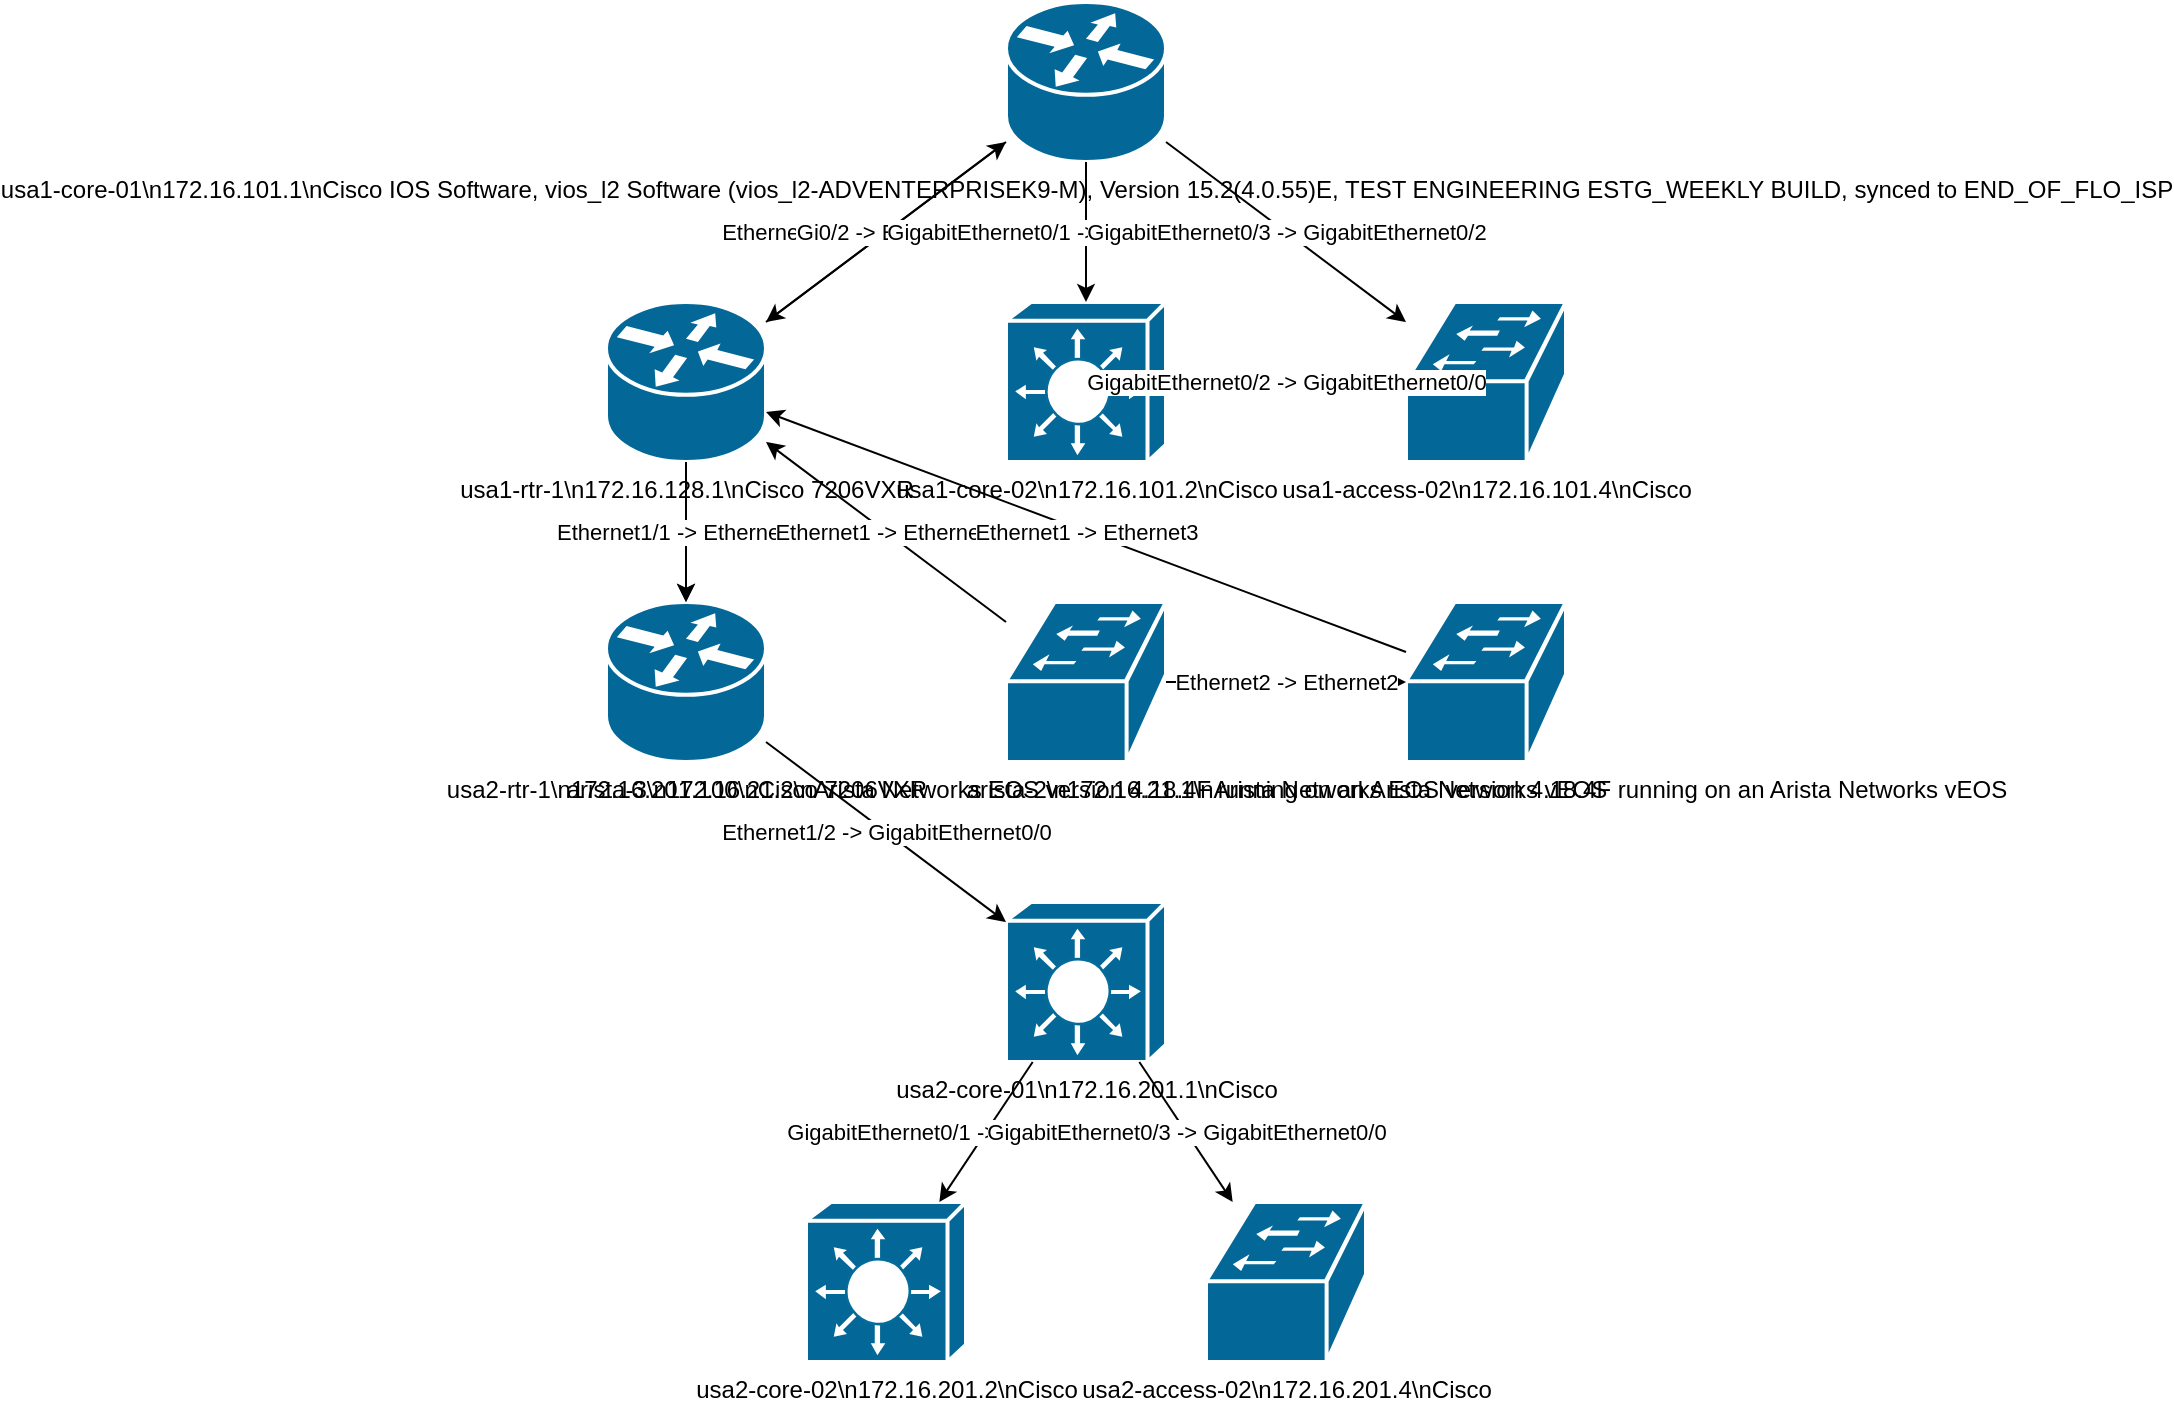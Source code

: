 <?xml version="1.0" ?>
<mxfile version="21.2.1" type="device">
  <diagram id="network_topology" name="Network Topology">
    <mxGraphModel dx="1000" dy="800" grid="1" gridSize="10" guides="1" tooltips="1" connect="1" arrows="1" fold="1" page="1" pageScale="1" pageWidth="850" pageHeight="1100" math="0" shadow="0">
      <root>
        <mxCell id="0"/>
        <mxCell id="root_1" parent="0"/>
        <mxCell id="node_2" vertex="1" parent="root_1" style="fillColor=#036897;strokeColor=#ffffff;strokeWidth=2;html=1;verticalLabelPosition=bottom;verticalAlign=top;align=center;shape=mxgraph.cisco.routers.router;sketch=0" value="usa1-core-01\n172.16.101.1\nCisco IOS Software, vios_l2 Software (vios_l2-ADVENTERPRISEK9-M), Version 15.2(4.0.55)E, TEST ENGINEERING ESTG_WEEKLY BUILD, synced to  END_OF_FLO_ISP">
          <mxGeometry x="1000" y="350" width="80" height="80" as="geometry"/>
        </mxCell>
        <mxCell id="node_3" vertex="1" parent="root_1" style="fillColor=#036897;strokeColor=#ffffff;strokeWidth=2;html=1;verticalLabelPosition=bottom;verticalAlign=top;align=center;shape=mxgraph.cisco.routers.router;sketch=0" value="usa1-rtr-1\n172.16.128.1\nCisco 7206VXR">
          <mxGeometry x="800" y="500" width="80" height="80" as="geometry"/>
        </mxCell>
        <mxCell id="node_4" vertex="1" parent="root_1" style="fillColor=#036897;strokeColor=#ffffff;strokeWidth=2;html=1;verticalLabelPosition=bottom;verticalAlign=top;align=center;shape=mxgraph.cisco.switches.layer_3_switch;sketch=0" value="usa1-core-02\n172.16.101.2\nCisco">
          <mxGeometry x="1000" y="500" width="80" height="80" as="geometry"/>
        </mxCell>
        <mxCell id="node_5" vertex="1" parent="root_1" style="fillColor=#036897;strokeColor=#ffffff;strokeWidth=2;html=1;verticalLabelPosition=bottom;verticalAlign=top;align=center;shape=mxgraph.cisco.switches.workgroup_switch;sketch=0" value="usa1-access-02\n172.16.101.4\nCisco">
          <mxGeometry x="1200" y="500" width="80" height="80" as="geometry"/>
        </mxCell>
        <mxCell id="node_6" vertex="1" parent="root_1" style="fillColor=#036897;strokeColor=#ffffff;strokeWidth=2;html=1;verticalLabelPosition=bottom;verticalAlign=top;align=center;shape=mxgraph.cisco.routers.router;sketch=0" value="usa2-rtr-1\n172.16.201.100\nCisco 7206VXR">
          <mxGeometry x="800" y="650" width="80" height="80" as="geometry"/>
        </mxCell>
        <mxCell id="node_7" vertex="1" parent="root_1" style="fillColor=#036897;strokeColor=#ffffff;strokeWidth=2;html=1;verticalLabelPosition=bottom;verticalAlign=top;align=center;shape=mxgraph.cisco.switches.workgroup_switch;sketch=0" value="arista-3\n172.16.21.2\nArista Networks EOS version 4.18.4F running on an Arista Networks vEOS">
          <mxGeometry x="1000" y="650" width="80" height="80" as="geometry"/>
        </mxCell>
        <mxCell id="node_8" vertex="1" parent="root_1" style="fillColor=#036897;strokeColor=#ffffff;strokeWidth=2;html=1;verticalLabelPosition=bottom;verticalAlign=top;align=center;shape=mxgraph.cisco.switches.workgroup_switch;sketch=0" value="arista-2\n172.16.21.1\nArista Networks EOS version 4.18.4F running on an Arista Networks vEOS">
          <mxGeometry x="1200" y="650" width="80" height="80" as="geometry"/>
        </mxCell>
        <mxCell id="node_9" vertex="1" parent="root_1" style="fillColor=#036897;strokeColor=#ffffff;strokeWidth=2;html=1;verticalLabelPosition=bottom;verticalAlign=top;align=center;shape=mxgraph.cisco.switches.layer_3_switch;sketch=0" value="usa2-core-01\n172.16.201.1\nCisco">
          <mxGeometry x="1000" y="800" width="80" height="80" as="geometry"/>
        </mxCell>
        <mxCell id="node_10" vertex="1" parent="root_1" style="fillColor=#036897;strokeColor=#ffffff;strokeWidth=2;html=1;verticalLabelPosition=bottom;verticalAlign=top;align=center;shape=mxgraph.cisco.switches.layer_3_switch;sketch=0" value="usa2-core-02\n172.16.201.2\nCisco">
          <mxGeometry x="900" y="950" width="80" height="80" as="geometry"/>
        </mxCell>
        <mxCell id="node_11" vertex="1" parent="root_1" style="fillColor=#036897;strokeColor=#ffffff;strokeWidth=2;html=1;verticalLabelPosition=bottom;verticalAlign=top;align=center;shape=mxgraph.cisco.switches.workgroup_switch;sketch=0" value="usa2-access-02\n172.16.201.4\nCisco">
          <mxGeometry x="1100" y="950" width="80" height="80" as="geometry"/>
        </mxCell>
        <mxCell id="edge_12" parent="root_1" source="node_3" target="node_6" style="edgeStyle=orthogonalEdgeStyle;rounded=0;orthogonalLoop=1;jettySize=auto;html=1;noEdgeStyle=1" edge="1" noEdgeStyle="1" value="Ethernet1/0 -> Ethernet1/0">
          <mxGeometry relative="1" as="geometry"/>
        </mxCell>
        <mxCell id="edge_13" parent="root_1" source="node_3" target="node_6" style="edgeStyle=orthogonalEdgeStyle;rounded=0;orthogonalLoop=1;jettySize=auto;html=1;noEdgeStyle=1" edge="1" noEdgeStyle="1" value="Ethernet1/1 -> Ethernet1/1">
          <mxGeometry relative="1" as="geometry"/>
        </mxCell>
        <mxCell id="edge_14" parent="root_1" source="node_3" target="node_2" style="edgeStyle=orthogonalEdgeStyle;rounded=0;orthogonalLoop=1;jettySize=auto;html=1;noEdgeStyle=1" edge="1" noEdgeStyle="1" value="Ethernet2/0 -> GigabitEthernet0/0">
          <mxGeometry relative="1" as="geometry"/>
        </mxCell>
        <mxCell id="edge_15" parent="root_1" source="node_2" target="node_3" style="edgeStyle=orthogonalEdgeStyle;rounded=0;orthogonalLoop=1;jettySize=auto;html=1;noEdgeStyle=1" edge="1" noEdgeStyle="1" value="Gi0/2 -> Ethernet1">
          <mxGeometry relative="1" as="geometry"/>
        </mxCell>
        <mxCell id="edge_16" parent="root_1" source="node_2" target="node_4" style="edgeStyle=orthogonalEdgeStyle;rounded=0;orthogonalLoop=1;jettySize=auto;html=1;noEdgeStyle=1" edge="1" noEdgeStyle="1" value="GigabitEthernet0/1 -> GigabitEthernet0/1">
          <mxGeometry relative="1" as="geometry"/>
        </mxCell>
        <mxCell id="edge_17" parent="root_1" source="node_2" target="node_5" style="edgeStyle=orthogonalEdgeStyle;rounded=0;orthogonalLoop=1;jettySize=auto;html=1;noEdgeStyle=1" edge="1" noEdgeStyle="1" value="GigabitEthernet0/3 -> GigabitEthernet0/2">
          <mxGeometry relative="1" as="geometry"/>
        </mxCell>
        <mxCell id="edge_18" parent="root_1" source="node_7" target="node_3" style="edgeStyle=orthogonalEdgeStyle;rounded=0;orthogonalLoop=1;jettySize=auto;html=1;noEdgeStyle=1" edge="1" noEdgeStyle="1" value="Ethernet1 -> Ethernet2">
          <mxGeometry relative="1" as="geometry"/>
        </mxCell>
        <mxCell id="edge_19" parent="root_1" source="node_7" target="node_8" style="edgeStyle=orthogonalEdgeStyle;rounded=0;orthogonalLoop=1;jettySize=auto;html=1;noEdgeStyle=1" edge="1" noEdgeStyle="1" value="Ethernet2 -> Ethernet2">
          <mxGeometry relative="1" as="geometry"/>
        </mxCell>
        <mxCell id="edge_20" parent="root_1" source="node_8" target="node_3" style="edgeStyle=orthogonalEdgeStyle;rounded=0;orthogonalLoop=1;jettySize=auto;html=1;noEdgeStyle=1" edge="1" noEdgeStyle="1" value="Ethernet1 -> Ethernet3">
          <mxGeometry relative="1" as="geometry"/>
        </mxCell>
        <mxCell id="edge_21" parent="root_1" source="node_4" target="node_5" style="edgeStyle=orthogonalEdgeStyle;rounded=0;orthogonalLoop=1;jettySize=auto;html=1;noEdgeStyle=1" edge="1" noEdgeStyle="1" value="GigabitEthernet0/2 -> GigabitEthernet0/0">
          <mxGeometry relative="1" as="geometry"/>
        </mxCell>
        <mxCell id="edge_22" parent="root_1" source="node_6" target="node_9" style="edgeStyle=orthogonalEdgeStyle;rounded=0;orthogonalLoop=1;jettySize=auto;html=1;noEdgeStyle=1" edge="1" noEdgeStyle="1" value="Ethernet1/2 -> GigabitEthernet0/0">
          <mxGeometry relative="1" as="geometry"/>
        </mxCell>
        <mxCell id="edge_23" parent="root_1" source="node_9" target="node_10" style="edgeStyle=orthogonalEdgeStyle;rounded=0;orthogonalLoop=1;jettySize=auto;html=1;noEdgeStyle=1" edge="1" noEdgeStyle="1" value="GigabitEthernet0/1 -> GigabitEthernet0/0">
          <mxGeometry relative="1" as="geometry"/>
        </mxCell>
        <mxCell id="edge_24" parent="root_1" source="node_9" target="node_11" style="edgeStyle=orthogonalEdgeStyle;rounded=0;orthogonalLoop=1;jettySize=auto;html=1;noEdgeStyle=1" edge="1" noEdgeStyle="1" value="GigabitEthernet0/3 -> GigabitEthernet0/0">
          <mxGeometry relative="1" as="geometry"/>
        </mxCell>
      </root>
    </mxGraphModel>
  </diagram>
</mxfile>